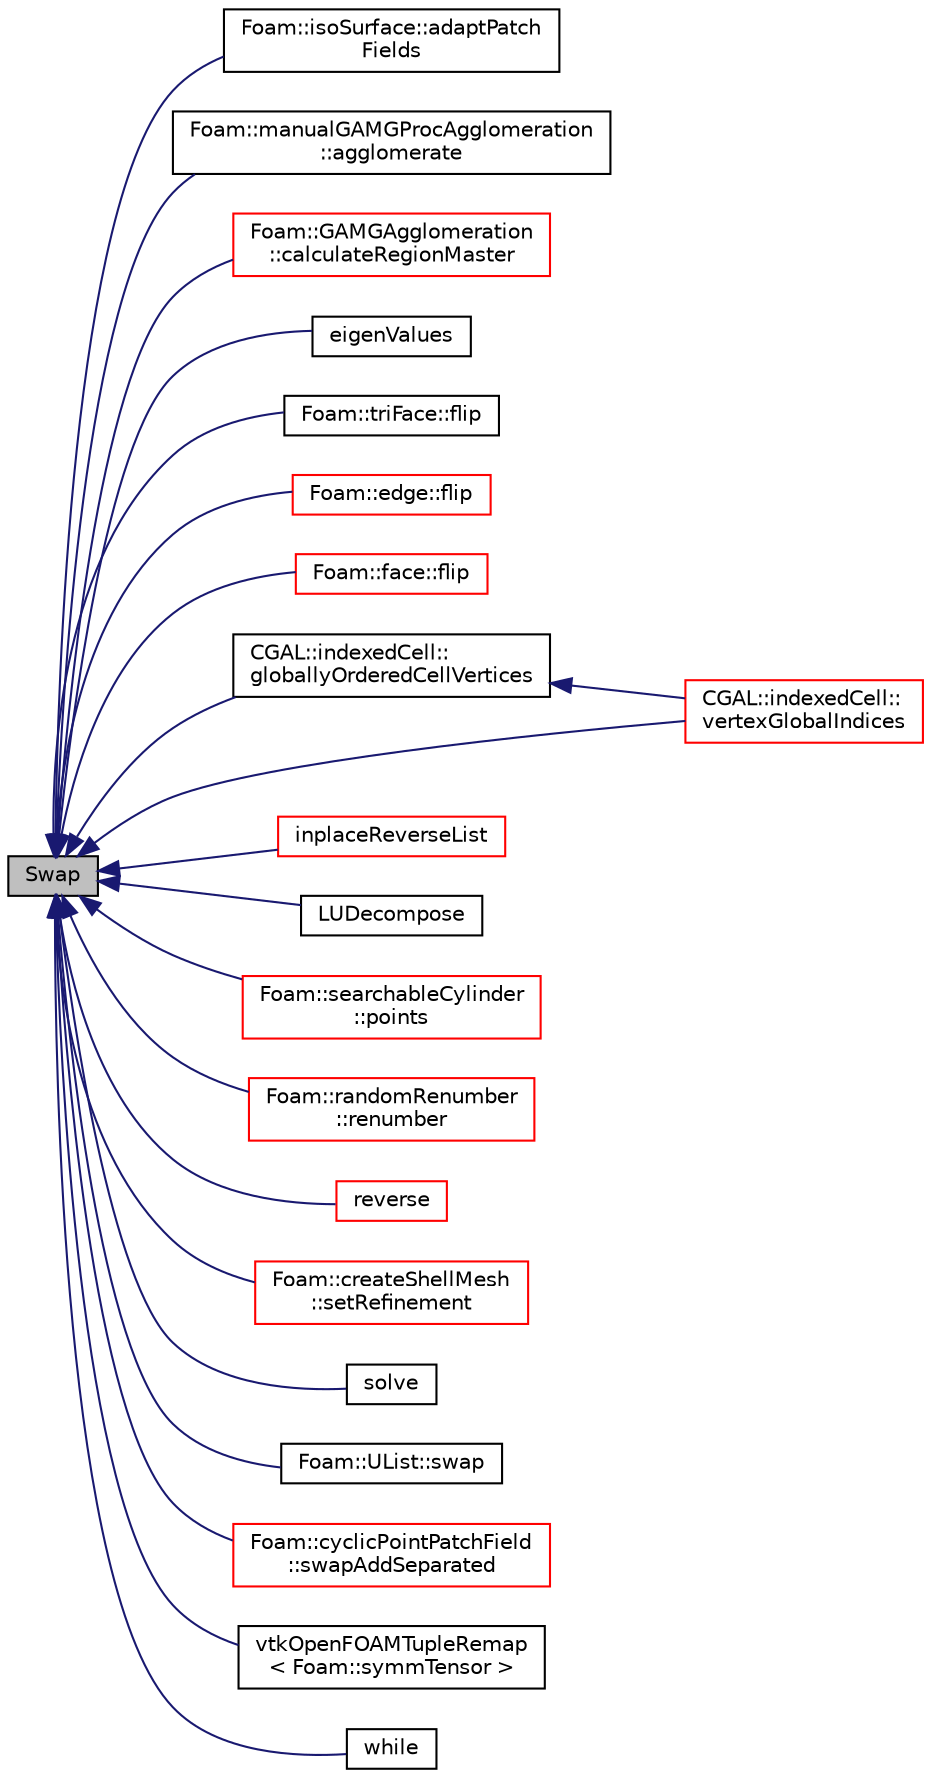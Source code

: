 digraph "Swap"
{
  bgcolor="transparent";
  edge [fontname="Helvetica",fontsize="10",labelfontname="Helvetica",labelfontsize="10"];
  node [fontname="Helvetica",fontsize="10",shape=record];
  rankdir="LR";
  Node1 [label="Swap",height=0.2,width=0.4,color="black", fillcolor="grey75", style="filled", fontcolor="black"];
  Node1 -> Node2 [dir="back",color="midnightblue",fontsize="10",style="solid",fontname="Helvetica"];
  Node2 [label="Foam::isoSurface::adaptPatch\lFields",height=0.2,width=0.4,color="black",URL="$a01209.html#a1489667dbcf4e85d9403cb3abf9e332f"];
  Node1 -> Node3 [dir="back",color="midnightblue",fontsize="10",style="solid",fontname="Helvetica"];
  Node3 [label="Foam::manualGAMGProcAgglomeration\l::agglomerate",height=0.2,width=0.4,color="black",URL="$a01427.html#aafdd9615cff0be3c3c601afb8526aee5",tooltip="Modify agglomeration. Return true if modified. "];
  Node1 -> Node4 [dir="back",color="midnightblue",fontsize="10",style="solid",fontname="Helvetica"];
  Node4 [label="Foam::GAMGAgglomeration\l::calculateRegionMaster",height=0.2,width=0.4,color="red",URL="$a00909.html#a2924c769d07fb681fe84b5036f9977d6",tooltip="Given fine to coarse processor map determine: "];
  Node1 -> Node5 [dir="back",color="midnightblue",fontsize="10",style="solid",fontname="Helvetica"];
  Node5 [label="eigenValues",height=0.2,width=0.4,color="black",URL="$a10974.html#a439ae805cc773abe7c94178cce4f5ba3"];
  Node1 -> Node6 [dir="back",color="midnightblue",fontsize="10",style="solid",fontname="Helvetica"];
  Node6 [label="Foam::triFace::flip",height=0.2,width=0.4,color="black",URL="$a02756.html#a126cb0362ae2e7935520fb27343bad31",tooltip="Flip the face in-place. "];
  Node1 -> Node7 [dir="back",color="midnightblue",fontsize="10",style="solid",fontname="Helvetica"];
  Node7 [label="Foam::edge::flip",height=0.2,width=0.4,color="red",URL="$a00621.html#a126cb0362ae2e7935520fb27343bad31",tooltip="Flip the edge in-place. "];
  Node1 -> Node8 [dir="back",color="midnightblue",fontsize="10",style="solid",fontname="Helvetica"];
  Node8 [label="Foam::face::flip",height=0.2,width=0.4,color="red",URL="$a00725.html#a126cb0362ae2e7935520fb27343bad31",tooltip="Flip the face in-place. "];
  Node1 -> Node9 [dir="back",color="midnightblue",fontsize="10",style="solid",fontname="Helvetica"];
  Node9 [label="CGAL::indexedCell::\lgloballyOrderedCellVertices",height=0.2,width=0.4,color="black",URL="$a01066.html#aa2b547cd4bfa8695aa99025967f589dc",tooltip="Using the globalIndex object, return a list of four vertices with. "];
  Node9 -> Node10 [dir="back",color="midnightblue",fontsize="10",style="solid",fontname="Helvetica"];
  Node10 [label="CGAL::indexedCell::\lvertexGlobalIndices",height=0.2,width=0.4,color="red",URL="$a01066.html#aa992f27590f06b05848afcd2c0e00a76",tooltip="Using the globalIndex object, return a list of four (sorted) global. "];
  Node1 -> Node11 [dir="back",color="midnightblue",fontsize="10",style="solid",fontname="Helvetica"];
  Node11 [label="inplaceReverseList",height=0.2,width=0.4,color="red",URL="$a10974.html#a34d0630aa91c673db369980044d0abf2",tooltip="Inplace reversal of a list using Swap. "];
  Node1 -> Node12 [dir="back",color="midnightblue",fontsize="10",style="solid",fontname="Helvetica"];
  Node12 [label="LUDecompose",height=0.2,width=0.4,color="black",URL="$a10974.html#ad665fab9e1a6b0c886e5005d39fc1af3",tooltip="LU decompose the matrix with pivoting. "];
  Node1 -> Node13 [dir="back",color="midnightblue",fontsize="10",style="solid",fontname="Helvetica"];
  Node13 [label="Foam::searchableCylinder\l::points",height=0.2,width=0.4,color="red",URL="$a02318.html#a02ab6d43a4618415b761ee351284437e",tooltip="Get the points that define the surface. "];
  Node1 -> Node14 [dir="back",color="midnightblue",fontsize="10",style="solid",fontname="Helvetica"];
  Node14 [label="Foam::randomRenumber\l::renumber",height=0.2,width=0.4,color="red",URL="$a02112.html#a41d6d1ebe5dfe6dd9a963465a858acb6",tooltip="Return the order in which cells need to be visited, i.e. "];
  Node1 -> Node15 [dir="back",color="midnightblue",fontsize="10",style="solid",fontname="Helvetica"];
  Node15 [label="reverse",height=0.2,width=0.4,color="red",URL="$a10974.html#a7153d7a33d40be3be4187d0e581437fe"];
  Node1 -> Node16 [dir="back",color="midnightblue",fontsize="10",style="solid",fontname="Helvetica"];
  Node16 [label="Foam::createShellMesh\l::setRefinement",height=0.2,width=0.4,color="red",URL="$a00440.html#aef7bf7bc4511c879d54f2bbd3c76729a",tooltip="Play commands into polyTopoChange to create layer mesh. "];
  Node1 -> Node17 [dir="back",color="midnightblue",fontsize="10",style="solid",fontname="Helvetica"];
  Node17 [label="solve",height=0.2,width=0.4,color="black",URL="$a10974.html#ab7b4ceba772da118ccaa05c8195d7776",tooltip="Solve the matrix using Gaussian elimination with pivoting,. "];
  Node1 -> Node18 [dir="back",color="midnightblue",fontsize="10",style="solid",fontname="Helvetica"];
  Node18 [label="Foam::UList::swap",height=0.2,width=0.4,color="black",URL="$a02831.html#aa4cc7e4fca5b60c727246db337f8f3b2",tooltip="Swap two ULists of the same type in constant time. "];
  Node1 -> Node19 [dir="back",color="midnightblue",fontsize="10",style="solid",fontname="Helvetica"];
  Node19 [label="Foam::cyclicPointPatchField\l::swapAddSeparated",height=0.2,width=0.4,color="red",URL="$a00490.html#acc70e74fffb1cf3d5f18e021d5771458",tooltip="Complete swap of patch point values and add to local values. "];
  Node1 -> Node10 [dir="back",color="midnightblue",fontsize="10",style="solid",fontname="Helvetica"];
  Node1 -> Node20 [dir="back",color="midnightblue",fontsize="10",style="solid",fontname="Helvetica"];
  Node20 [label="vtkOpenFOAMTupleRemap\l\< Foam::symmTensor \>",height=0.2,width=0.4,color="black",URL="$a04480.html#a8d0f1afcde92be41d78d98eec644ef67"];
  Node1 -> Node21 [dir="back",color="midnightblue",fontsize="10",style="solid",fontname="Helvetica"];
  Node21 [label="while",height=0.2,width=0.4,color="black",URL="$a03066.html#a0b9d5d8b1ecc0bf63b4c35f41598a500"];
}
